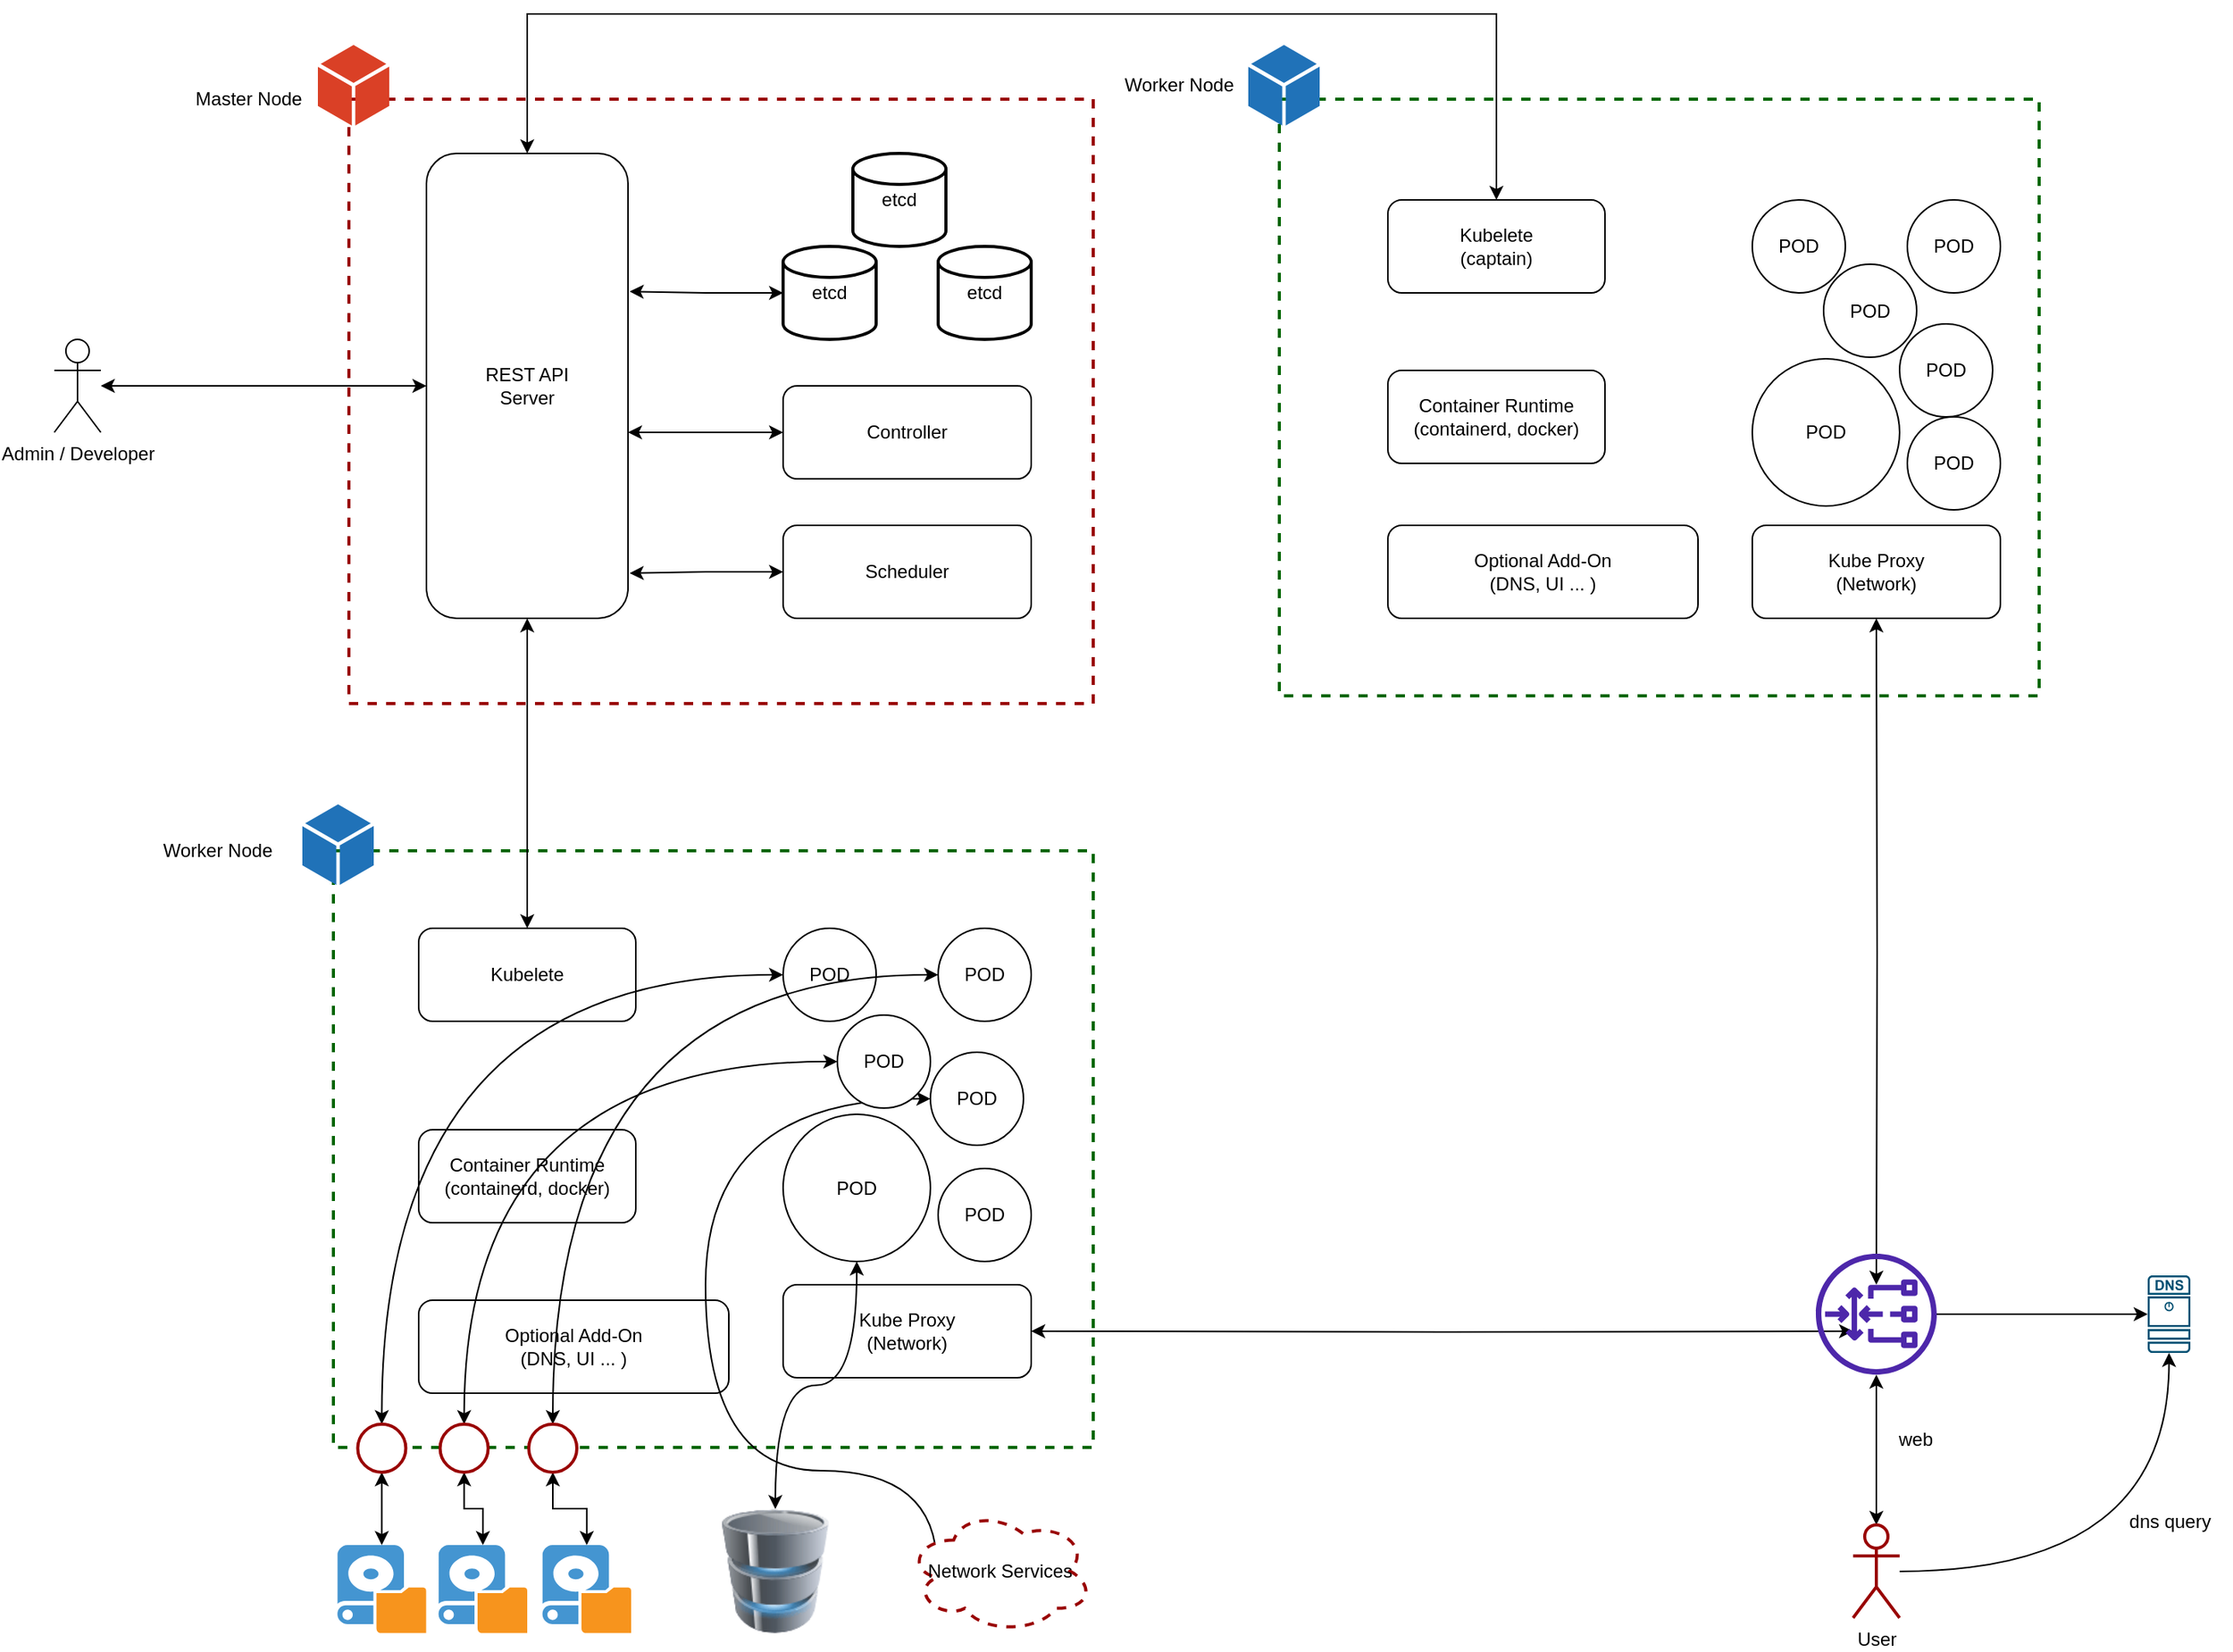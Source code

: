 <mxfile version="20.8.23" type="github">
  <diagram name="Page-1" id="ukKyKLST96498xERXSJ_">
    <mxGraphModel dx="2084" dy="1131" grid="1" gridSize="10" guides="1" tooltips="1" connect="1" arrows="1" fold="1" page="1" pageScale="1" pageWidth="850" pageHeight="1100" math="0" shadow="0">
      <root>
        <mxCell id="0" />
        <mxCell id="1" parent="0" />
        <mxCell id="xMQvgZcSoM9SY5ONmAcD-49" value="" style="rounded=0;whiteSpace=wrap;html=1;dashed=1;strokeWidth=2;strokeColor=#006600;" vertex="1" parent="1">
          <mxGeometry x="30" y="620" width="490" height="385" as="geometry" />
        </mxCell>
        <mxCell id="xMQvgZcSoM9SY5ONmAcD-47" value="" style="rounded=0;whiteSpace=wrap;html=1;dashed=1;strokeWidth=2;strokeColor=#006600;" vertex="1" parent="1">
          <mxGeometry x="640" y="135" width="490" height="385" as="geometry" />
        </mxCell>
        <mxCell id="xMQvgZcSoM9SY5ONmAcD-45" value="" style="rounded=0;whiteSpace=wrap;html=1;dashed=1;strokeWidth=2;strokeColor=#990000;" vertex="1" parent="1">
          <mxGeometry x="40" y="135" width="480" height="390" as="geometry" />
        </mxCell>
        <mxCell id="xMQvgZcSoM9SY5ONmAcD-24" style="edgeStyle=orthogonalEdgeStyle;rounded=0;orthogonalLoop=1;jettySize=auto;html=1;entryX=0.5;entryY=0;entryDx=0;entryDy=0;startArrow=classic;startFill=1;" edge="1" parent="1" source="xMQvgZcSoM9SY5ONmAcD-1" target="xMQvgZcSoM9SY5ONmAcD-11">
          <mxGeometry relative="1" as="geometry" />
        </mxCell>
        <mxCell id="xMQvgZcSoM9SY5ONmAcD-34" style="edgeStyle=orthogonalEdgeStyle;rounded=0;orthogonalLoop=1;jettySize=auto;html=1;entryX=0.5;entryY=0;entryDx=0;entryDy=0;startArrow=classic;startFill=1;" edge="1" parent="1" source="xMQvgZcSoM9SY5ONmAcD-1" target="xMQvgZcSoM9SY5ONmAcD-25">
          <mxGeometry relative="1" as="geometry">
            <Array as="points">
              <mxPoint x="155" y="80" />
              <mxPoint x="780" y="80" />
            </Array>
          </mxGeometry>
        </mxCell>
        <mxCell id="xMQvgZcSoM9SY5ONmAcD-1" value="REST API&lt;br&gt;Server" style="rounded=1;whiteSpace=wrap;html=1;" vertex="1" parent="1">
          <mxGeometry x="90" y="170" width="130" height="300" as="geometry" />
        </mxCell>
        <mxCell id="xMQvgZcSoM9SY5ONmAcD-21" style="edgeStyle=orthogonalEdgeStyle;rounded=0;orthogonalLoop=1;jettySize=auto;html=1;entryX=1;entryY=0.6;entryDx=0;entryDy=0;entryPerimeter=0;startArrow=classic;startFill=1;" edge="1" parent="1" source="xMQvgZcSoM9SY5ONmAcD-2" target="xMQvgZcSoM9SY5ONmAcD-1">
          <mxGeometry relative="1" as="geometry" />
        </mxCell>
        <mxCell id="xMQvgZcSoM9SY5ONmAcD-2" value="Controller" style="rounded=1;whiteSpace=wrap;html=1;" vertex="1" parent="1">
          <mxGeometry x="320" y="320" width="160" height="60" as="geometry" />
        </mxCell>
        <mxCell id="xMQvgZcSoM9SY5ONmAcD-22" style="edgeStyle=orthogonalEdgeStyle;rounded=0;orthogonalLoop=1;jettySize=auto;html=1;entryX=1.008;entryY=0.903;entryDx=0;entryDy=0;entryPerimeter=0;startArrow=classic;startFill=1;" edge="1" parent="1" source="xMQvgZcSoM9SY5ONmAcD-3" target="xMQvgZcSoM9SY5ONmAcD-1">
          <mxGeometry relative="1" as="geometry" />
        </mxCell>
        <mxCell id="xMQvgZcSoM9SY5ONmAcD-3" value="Scheduler" style="rounded=1;whiteSpace=wrap;html=1;" vertex="1" parent="1">
          <mxGeometry x="320" y="410" width="160" height="60" as="geometry" />
        </mxCell>
        <mxCell id="xMQvgZcSoM9SY5ONmAcD-23" style="edgeStyle=orthogonalEdgeStyle;rounded=0;orthogonalLoop=1;jettySize=auto;html=1;entryX=1.008;entryY=0.297;entryDx=0;entryDy=0;entryPerimeter=0;startArrow=classic;startFill=1;" edge="1" parent="1" source="xMQvgZcSoM9SY5ONmAcD-5" target="xMQvgZcSoM9SY5ONmAcD-1">
          <mxGeometry relative="1" as="geometry" />
        </mxCell>
        <mxCell id="xMQvgZcSoM9SY5ONmAcD-5" value="etcd" style="strokeWidth=2;html=1;shape=mxgraph.flowchart.database;whiteSpace=wrap;" vertex="1" parent="1">
          <mxGeometry x="320" y="230" width="60" height="60" as="geometry" />
        </mxCell>
        <mxCell id="xMQvgZcSoM9SY5ONmAcD-6" value="etcd" style="strokeWidth=2;html=1;shape=mxgraph.flowchart.database;whiteSpace=wrap;" vertex="1" parent="1">
          <mxGeometry x="420" y="230" width="60" height="60" as="geometry" />
        </mxCell>
        <mxCell id="xMQvgZcSoM9SY5ONmAcD-7" value="etcd" style="strokeWidth=2;html=1;shape=mxgraph.flowchart.database;whiteSpace=wrap;" vertex="1" parent="1">
          <mxGeometry x="365" y="170" width="60" height="60" as="geometry" />
        </mxCell>
        <mxCell id="xMQvgZcSoM9SY5ONmAcD-11" value="Kubelete" style="rounded=1;whiteSpace=wrap;html=1;" vertex="1" parent="1">
          <mxGeometry x="85" y="670" width="140" height="60" as="geometry" />
        </mxCell>
        <mxCell id="xMQvgZcSoM9SY5ONmAcD-12" value="Container Runtime (containerd, docker)" style="rounded=1;whiteSpace=wrap;html=1;" vertex="1" parent="1">
          <mxGeometry x="85" y="800" width="140" height="60" as="geometry" />
        </mxCell>
        <mxCell id="xMQvgZcSoM9SY5ONmAcD-13" value="Optional Add-On&lt;br&gt;(DNS, UI ... )" style="rounded=1;whiteSpace=wrap;html=1;" vertex="1" parent="1">
          <mxGeometry x="85" y="910" width="200" height="60" as="geometry" />
        </mxCell>
        <mxCell id="xMQvgZcSoM9SY5ONmAcD-14" value="Kube Proxy &lt;br&gt;(Network)" style="rounded=1;whiteSpace=wrap;html=1;" vertex="1" parent="1">
          <mxGeometry x="320" y="900" width="160" height="60" as="geometry" />
        </mxCell>
        <mxCell id="xMQvgZcSoM9SY5ONmAcD-83" style="edgeStyle=orthogonalEdgeStyle;curved=1;rounded=0;orthogonalLoop=1;jettySize=auto;html=1;entryX=0.5;entryY=0;entryDx=0;entryDy=0;startArrow=classic;startFill=1;" edge="1" parent="1" source="xMQvgZcSoM9SY5ONmAcD-15" target="xMQvgZcSoM9SY5ONmAcD-76">
          <mxGeometry relative="1" as="geometry" />
        </mxCell>
        <mxCell id="xMQvgZcSoM9SY5ONmAcD-15" value="POD" style="ellipse;whiteSpace=wrap;html=1;aspect=fixed;" vertex="1" parent="1">
          <mxGeometry x="320" y="670" width="60" height="60" as="geometry" />
        </mxCell>
        <mxCell id="xMQvgZcSoM9SY5ONmAcD-86" style="edgeStyle=orthogonalEdgeStyle;curved=1;rounded=0;orthogonalLoop=1;jettySize=auto;html=1;startArrow=classic;startFill=1;" edge="1" parent="1" source="xMQvgZcSoM9SY5ONmAcD-16" target="xMQvgZcSoM9SY5ONmAcD-79">
          <mxGeometry relative="1" as="geometry" />
        </mxCell>
        <mxCell id="xMQvgZcSoM9SY5ONmAcD-16" value="POD" style="ellipse;whiteSpace=wrap;html=1;aspect=fixed;" vertex="1" parent="1">
          <mxGeometry x="420" y="670" width="60" height="60" as="geometry" />
        </mxCell>
        <mxCell id="xMQvgZcSoM9SY5ONmAcD-88" style="edgeStyle=orthogonalEdgeStyle;curved=1;rounded=0;orthogonalLoop=1;jettySize=auto;html=1;entryX=0.16;entryY=0.55;entryDx=0;entryDy=0;entryPerimeter=0;startArrow=classic;startFill=1;" edge="1" parent="1" source="xMQvgZcSoM9SY5ONmAcD-18" target="xMQvgZcSoM9SY5ONmAcD-71">
          <mxGeometry relative="1" as="geometry">
            <Array as="points">
              <mxPoint x="270" y="780" />
              <mxPoint x="270" y="1020" />
              <mxPoint x="419" y="1020" />
            </Array>
          </mxGeometry>
        </mxCell>
        <mxCell id="xMQvgZcSoM9SY5ONmAcD-18" value="POD" style="ellipse;whiteSpace=wrap;html=1;aspect=fixed;" vertex="1" parent="1">
          <mxGeometry x="415" y="750" width="60" height="60" as="geometry" />
        </mxCell>
        <mxCell id="xMQvgZcSoM9SY5ONmAcD-84" style="edgeStyle=orthogonalEdgeStyle;curved=1;rounded=0;orthogonalLoop=1;jettySize=auto;html=1;entryX=0.5;entryY=0;entryDx=0;entryDy=0;startArrow=classic;startFill=1;" edge="1" parent="1" source="xMQvgZcSoM9SY5ONmAcD-19" target="xMQvgZcSoM9SY5ONmAcD-78">
          <mxGeometry relative="1" as="geometry" />
        </mxCell>
        <mxCell id="xMQvgZcSoM9SY5ONmAcD-19" value="POD" style="ellipse;whiteSpace=wrap;html=1;aspect=fixed;" vertex="1" parent="1">
          <mxGeometry x="355" y="726" width="60" height="60" as="geometry" />
        </mxCell>
        <mxCell id="xMQvgZcSoM9SY5ONmAcD-25" value="Kubelete&lt;br&gt;(captain)" style="rounded=1;whiteSpace=wrap;html=1;" vertex="1" parent="1">
          <mxGeometry x="710" y="200" width="140" height="60" as="geometry" />
        </mxCell>
        <mxCell id="xMQvgZcSoM9SY5ONmAcD-26" value="Container Runtime (containerd, docker)" style="rounded=1;whiteSpace=wrap;html=1;" vertex="1" parent="1">
          <mxGeometry x="710" y="310" width="140" height="60" as="geometry" />
        </mxCell>
        <mxCell id="xMQvgZcSoM9SY5ONmAcD-27" value="Optional Add-On&lt;br style=&quot;border-color: var(--border-color);&quot;&gt;(DNS, UI ... )" style="rounded=1;whiteSpace=wrap;html=1;" vertex="1" parent="1">
          <mxGeometry x="710" y="410" width="200" height="60" as="geometry" />
        </mxCell>
        <mxCell id="xMQvgZcSoM9SY5ONmAcD-28" value="Kube Proxy &lt;br&gt;(Network)" style="rounded=1;whiteSpace=wrap;html=1;" vertex="1" parent="1">
          <mxGeometry x="945" y="410" width="160" height="60" as="geometry" />
        </mxCell>
        <mxCell id="xMQvgZcSoM9SY5ONmAcD-29" value="POD" style="ellipse;whiteSpace=wrap;html=1;aspect=fixed;" vertex="1" parent="1">
          <mxGeometry x="945" y="200" width="60" height="60" as="geometry" />
        </mxCell>
        <mxCell id="xMQvgZcSoM9SY5ONmAcD-30" value="POD" style="ellipse;whiteSpace=wrap;html=1;aspect=fixed;" vertex="1" parent="1">
          <mxGeometry x="1045" y="200" width="60" height="60" as="geometry" />
        </mxCell>
        <mxCell id="xMQvgZcSoM9SY5ONmAcD-31" value="POD" style="ellipse;whiteSpace=wrap;html=1;aspect=fixed;" vertex="1" parent="1">
          <mxGeometry x="945" y="302.5" width="95" height="95" as="geometry" />
        </mxCell>
        <mxCell id="xMQvgZcSoM9SY5ONmAcD-32" value="POD" style="ellipse;whiteSpace=wrap;html=1;aspect=fixed;" vertex="1" parent="1">
          <mxGeometry x="1045" y="340" width="60" height="60" as="geometry" />
        </mxCell>
        <mxCell id="xMQvgZcSoM9SY5ONmAcD-33" value="POD" style="ellipse;whiteSpace=wrap;html=1;aspect=fixed;" vertex="1" parent="1">
          <mxGeometry x="991" y="241.5" width="60" height="60" as="geometry" />
        </mxCell>
        <mxCell id="xMQvgZcSoM9SY5ONmAcD-41" style="edgeStyle=orthogonalEdgeStyle;rounded=0;orthogonalLoop=1;jettySize=auto;html=1;entryX=1;entryY=0.5;entryDx=0;entryDy=0;startArrow=classic;startFill=1;" edge="1" parent="1" target="xMQvgZcSoM9SY5ONmAcD-14">
          <mxGeometry relative="1" as="geometry">
            <mxPoint x="1010" y="930" as="sourcePoint" />
          </mxGeometry>
        </mxCell>
        <mxCell id="xMQvgZcSoM9SY5ONmAcD-42" style="edgeStyle=orthogonalEdgeStyle;rounded=0;orthogonalLoop=1;jettySize=auto;html=1;entryX=0.5;entryY=1;entryDx=0;entryDy=0;startArrow=classic;startFill=1;" edge="1" parent="1" target="xMQvgZcSoM9SY5ONmAcD-28">
          <mxGeometry relative="1" as="geometry">
            <mxPoint x="1025" y="900" as="sourcePoint" />
          </mxGeometry>
        </mxCell>
        <mxCell id="xMQvgZcSoM9SY5ONmAcD-40" style="edgeStyle=orthogonalEdgeStyle;rounded=0;orthogonalLoop=1;jettySize=auto;html=1;entryX=0;entryY=0.5;entryDx=0;entryDy=0;startArrow=classic;startFill=1;" edge="1" parent="1" source="xMQvgZcSoM9SY5ONmAcD-39" target="xMQvgZcSoM9SY5ONmAcD-1">
          <mxGeometry relative="1" as="geometry" />
        </mxCell>
        <mxCell id="xMQvgZcSoM9SY5ONmAcD-39" value="Admin / Developer" style="shape=umlActor;verticalLabelPosition=bottom;verticalAlign=top;html=1;outlineConnect=0;" vertex="1" parent="1">
          <mxGeometry x="-150" y="290" width="30" height="60" as="geometry" />
        </mxCell>
        <mxCell id="xMQvgZcSoM9SY5ONmAcD-48" value="POD" style="ellipse;whiteSpace=wrap;html=1;aspect=fixed;" vertex="1" parent="1">
          <mxGeometry x="1040" y="280" width="60" height="60" as="geometry" />
        </mxCell>
        <mxCell id="xMQvgZcSoM9SY5ONmAcD-85" style="edgeStyle=orthogonalEdgeStyle;curved=1;rounded=0;orthogonalLoop=1;jettySize=auto;html=1;entryX=0.5;entryY=0;entryDx=0;entryDy=0;startArrow=classic;startFill=1;" edge="1" parent="1" source="xMQvgZcSoM9SY5ONmAcD-50" target="xMQvgZcSoM9SY5ONmAcD-68">
          <mxGeometry relative="1" as="geometry" />
        </mxCell>
        <mxCell id="xMQvgZcSoM9SY5ONmAcD-50" value="POD" style="ellipse;whiteSpace=wrap;html=1;aspect=fixed;" vertex="1" parent="1">
          <mxGeometry x="320" y="790" width="95" height="95" as="geometry" />
        </mxCell>
        <mxCell id="xMQvgZcSoM9SY5ONmAcD-51" value="POD" style="ellipse;whiteSpace=wrap;html=1;aspect=fixed;" vertex="1" parent="1">
          <mxGeometry x="420" y="825" width="60" height="60" as="geometry" />
        </mxCell>
        <mxCell id="xMQvgZcSoM9SY5ONmAcD-52" value="" style="sketch=0;pointerEvents=1;shadow=0;dashed=0;html=1;strokeColor=none;labelPosition=center;verticalLabelPosition=bottom;verticalAlign=top;outlineConnect=0;align=center;shape=mxgraph.office.concepts.node_generic;fillColor=#2072B8;strokeWidth=2;" vertex="1" parent="1">
          <mxGeometry x="10" y="590" width="46" height="52" as="geometry" />
        </mxCell>
        <mxCell id="xMQvgZcSoM9SY5ONmAcD-53" value="" style="sketch=0;pointerEvents=1;shadow=0;dashed=0;html=1;strokeColor=none;labelPosition=center;verticalLabelPosition=bottom;verticalAlign=top;outlineConnect=0;align=center;shape=mxgraph.office.concepts.node_generic;fillColor=#DA4026;strokeWidth=2;" vertex="1" parent="1">
          <mxGeometry x="20" y="100" width="46" height="52" as="geometry" />
        </mxCell>
        <mxCell id="xMQvgZcSoM9SY5ONmAcD-55" value="" style="sketch=0;pointerEvents=1;shadow=0;dashed=0;html=1;strokeColor=none;labelPosition=center;verticalLabelPosition=bottom;verticalAlign=top;outlineConnect=0;align=center;shape=mxgraph.office.concepts.node_generic;fillColor=#2072B8;strokeWidth=2;" vertex="1" parent="1">
          <mxGeometry x="620" y="100" width="46" height="52" as="geometry" />
        </mxCell>
        <mxCell id="xMQvgZcSoM9SY5ONmAcD-56" value="Master Node" style="text;html=1;align=center;verticalAlign=middle;resizable=0;points=[];autosize=1;strokeColor=none;fillColor=none;" vertex="1" parent="1">
          <mxGeometry x="-70" y="120" width="90" height="30" as="geometry" />
        </mxCell>
        <mxCell id="xMQvgZcSoM9SY5ONmAcD-57" value="Worker Node" style="text;html=1;align=center;verticalAlign=middle;resizable=0;points=[];autosize=1;strokeColor=none;fillColor=none;" vertex="1" parent="1">
          <mxGeometry x="-90" y="605" width="90" height="30" as="geometry" />
        </mxCell>
        <mxCell id="xMQvgZcSoM9SY5ONmAcD-58" value="Worker Node" style="text;html=1;align=center;verticalAlign=middle;resizable=0;points=[];autosize=1;strokeColor=none;fillColor=none;" vertex="1" parent="1">
          <mxGeometry x="530" y="111" width="90" height="30" as="geometry" />
        </mxCell>
        <mxCell id="xMQvgZcSoM9SY5ONmAcD-59" value="" style="shape=image;html=1;verticalAlign=top;verticalLabelPosition=bottom;labelBackgroundColor=#ffffff;imageAspect=0;aspect=fixed;image=https://cdn4.iconfinder.com/data/icons/transportation-190/1000/transportation_png_new_pt_collection_boat_pt_boat-128.png;dashed=1;strokeColor=#990000;strokeWidth=2;" vertex="1" parent="1">
          <mxGeometry x="211" y="700" width="128" height="128" as="geometry" />
        </mxCell>
        <mxCell id="xMQvgZcSoM9SY5ONmAcD-60" value="" style="shape=image;html=1;verticalAlign=top;verticalLabelPosition=bottom;labelBackgroundColor=#ffffff;imageAspect=0;aspect=fixed;image=https://cdn4.iconfinder.com/data/icons/transportation-190/1000/transportation_png_new_pt_collection_boat_pt_boat-128.png;dashed=1;strokeColor=#990000;strokeWidth=2;" vertex="1" parent="1">
          <mxGeometry x="840" y="230" width="128" height="128" as="geometry" />
        </mxCell>
        <mxCell id="xMQvgZcSoM9SY5ONmAcD-63" value="" style="shape=image;html=1;verticalAlign=top;verticalLabelPosition=bottom;labelBackgroundColor=#ffffff;imageAspect=0;aspect=fixed;image=https://cdn2.iconfinder.com/data/icons/maki/100/warehouse-128.png;dashed=1;strokeColor=#990000;strokeWidth=2;" vertex="1" parent="1">
          <mxGeometry x="216" y="120" width="128" height="128" as="geometry" />
        </mxCell>
        <mxCell id="xMQvgZcSoM9SY5ONmAcD-64" value="" style="shape=image;html=1;verticalAlign=top;verticalLabelPosition=bottom;labelBackgroundColor=#ffffff;imageAspect=0;aspect=fixed;image=https://cdn3.iconfinder.com/data/icons/arrows-set-12/512/reset-128.png;dashed=1;strokeColor=#990000;strokeWidth=2;" vertex="1" parent="1">
          <mxGeometry x="376" y="220" width="48" height="48" as="geometry" />
        </mxCell>
        <mxCell id="xMQvgZcSoM9SY5ONmAcD-82" style="edgeStyle=orthogonalEdgeStyle;rounded=0;orthogonalLoop=1;jettySize=auto;html=1;entryX=0.5;entryY=1;entryDx=0;entryDy=0;startArrow=classic;startFill=1;" edge="1" parent="1" source="xMQvgZcSoM9SY5ONmAcD-65" target="xMQvgZcSoM9SY5ONmAcD-76">
          <mxGeometry relative="1" as="geometry" />
        </mxCell>
        <mxCell id="xMQvgZcSoM9SY5ONmAcD-65" value="" style="shadow=0;dashed=0;html=1;strokeColor=none;fillColor=#4495D1;labelPosition=center;verticalLabelPosition=bottom;verticalAlign=top;align=center;outlineConnect=0;shape=mxgraph.veeam.local_disk;strokeWidth=2;" vertex="1" parent="1">
          <mxGeometry x="32.6" y="1068" width="57.2" height="56.8" as="geometry" />
        </mxCell>
        <mxCell id="xMQvgZcSoM9SY5ONmAcD-80" style="edgeStyle=orthogonalEdgeStyle;rounded=0;orthogonalLoop=1;jettySize=auto;html=1;entryX=0.5;entryY=1;entryDx=0;entryDy=0;startArrow=classic;startFill=1;" edge="1" parent="1" source="xMQvgZcSoM9SY5ONmAcD-66" target="xMQvgZcSoM9SY5ONmAcD-78">
          <mxGeometry relative="1" as="geometry" />
        </mxCell>
        <mxCell id="xMQvgZcSoM9SY5ONmAcD-66" value="" style="shadow=0;dashed=0;html=1;strokeColor=none;fillColor=#4495D1;labelPosition=center;verticalLabelPosition=bottom;verticalAlign=top;align=center;outlineConnect=0;shape=mxgraph.veeam.local_disk;strokeWidth=2;" vertex="1" parent="1">
          <mxGeometry x="97.8" y="1068" width="57.2" height="56.8" as="geometry" />
        </mxCell>
        <mxCell id="xMQvgZcSoM9SY5ONmAcD-81" style="edgeStyle=orthogonalEdgeStyle;rounded=0;orthogonalLoop=1;jettySize=auto;html=1;entryX=0.5;entryY=1;entryDx=0;entryDy=0;startArrow=classic;startFill=1;" edge="1" parent="1" source="xMQvgZcSoM9SY5ONmAcD-67" target="xMQvgZcSoM9SY5ONmAcD-79">
          <mxGeometry relative="1" as="geometry" />
        </mxCell>
        <mxCell id="xMQvgZcSoM9SY5ONmAcD-67" value="" style="shadow=0;dashed=0;html=1;strokeColor=none;fillColor=#4495D1;labelPosition=center;verticalLabelPosition=bottom;verticalAlign=top;align=center;outlineConnect=0;shape=mxgraph.veeam.local_disk;strokeWidth=2;" vertex="1" parent="1">
          <mxGeometry x="164.8" y="1068" width="57.2" height="56.8" as="geometry" />
        </mxCell>
        <mxCell id="xMQvgZcSoM9SY5ONmAcD-68" value="" style="image;html=1;image=img/lib/clip_art/computers/Database_128x128.png;dashed=1;strokeColor=#990000;strokeWidth=2;" vertex="1" parent="1">
          <mxGeometry x="275" y="1044.8" width="80" height="80" as="geometry" />
        </mxCell>
        <mxCell id="xMQvgZcSoM9SY5ONmAcD-92" style="edgeStyle=orthogonalEdgeStyle;curved=1;rounded=0;orthogonalLoop=1;jettySize=auto;html=1;entryX=0;entryY=0.5;entryDx=0;entryDy=0;entryPerimeter=0;startArrow=none;startFill=0;" edge="1" parent="1" source="xMQvgZcSoM9SY5ONmAcD-70" target="xMQvgZcSoM9SY5ONmAcD-89">
          <mxGeometry relative="1" as="geometry" />
        </mxCell>
        <mxCell id="xMQvgZcSoM9SY5ONmAcD-70" value="" style="sketch=0;outlineConnect=0;fontColor=#232F3E;gradientColor=none;fillColor=#4D27AA;strokeColor=none;dashed=0;verticalLabelPosition=bottom;verticalAlign=top;align=center;html=1;fontSize=12;fontStyle=0;aspect=fixed;pointerEvents=1;shape=mxgraph.aws4.gateway_load_balancer;strokeWidth=2;" vertex="1" parent="1">
          <mxGeometry x="986" y="880" width="78" height="78" as="geometry" />
        </mxCell>
        <mxCell id="xMQvgZcSoM9SY5ONmAcD-71" value="Network Services" style="ellipse;shape=cloud;whiteSpace=wrap;html=1;dashed=1;strokeColor=#990000;strokeWidth=2;" vertex="1" parent="1">
          <mxGeometry x="400" y="1044.8" width="120" height="80" as="geometry" />
        </mxCell>
        <mxCell id="xMQvgZcSoM9SY5ONmAcD-76" value="" style="ellipse;whiteSpace=wrap;html=1;aspect=fixed;strokeColor=#990000;strokeWidth=2;" vertex="1" parent="1">
          <mxGeometry x="45.7" y="990" width="31" height="31" as="geometry" />
        </mxCell>
        <mxCell id="xMQvgZcSoM9SY5ONmAcD-78" value="" style="ellipse;whiteSpace=wrap;html=1;aspect=fixed;strokeColor=#990000;strokeWidth=2;" vertex="1" parent="1">
          <mxGeometry x="98.8" y="990" width="31" height="31" as="geometry" />
        </mxCell>
        <mxCell id="xMQvgZcSoM9SY5ONmAcD-79" value="" style="ellipse;whiteSpace=wrap;html=1;aspect=fixed;strokeColor=#990000;strokeWidth=2;" vertex="1" parent="1">
          <mxGeometry x="156" y="990" width="31" height="31" as="geometry" />
        </mxCell>
        <mxCell id="xMQvgZcSoM9SY5ONmAcD-89" value="" style="sketch=0;points=[[0.015,0.015,0],[0.985,0.015,0],[0.985,0.985,0],[0.015,0.985,0],[0.25,0,0],[0.5,0,0],[0.75,0,0],[1,0.25,0],[1,0.5,0],[1,0.75,0],[0.75,1,0],[0.5,1,0],[0.25,1,0],[0,0.75,0],[0,0.5,0],[0,0.25,0]];verticalLabelPosition=bottom;html=1;verticalAlign=top;aspect=fixed;align=center;pointerEvents=1;shape=mxgraph.cisco19.dns_server;fillColor=#005073;strokeColor=none;strokeWidth=2;" vertex="1" parent="1">
          <mxGeometry x="1200" y="894" width="27.5" height="50" as="geometry" />
        </mxCell>
        <mxCell id="xMQvgZcSoM9SY5ONmAcD-91" style="edgeStyle=orthogonalEdgeStyle;curved=1;rounded=0;orthogonalLoop=1;jettySize=auto;html=1;entryX=0.5;entryY=1;entryDx=0;entryDy=0;entryPerimeter=0;startArrow=none;startFill=0;" edge="1" parent="1" source="xMQvgZcSoM9SY5ONmAcD-90" target="xMQvgZcSoM9SY5ONmAcD-89">
          <mxGeometry relative="1" as="geometry" />
        </mxCell>
        <mxCell id="xMQvgZcSoM9SY5ONmAcD-93" style="edgeStyle=orthogonalEdgeStyle;curved=1;rounded=0;orthogonalLoop=1;jettySize=auto;html=1;startArrow=classic;startFill=1;" edge="1" parent="1" source="xMQvgZcSoM9SY5ONmAcD-90" target="xMQvgZcSoM9SY5ONmAcD-70">
          <mxGeometry relative="1" as="geometry" />
        </mxCell>
        <mxCell id="xMQvgZcSoM9SY5ONmAcD-90" value="User" style="shape=umlActor;verticalLabelPosition=bottom;verticalAlign=top;html=1;outlineConnect=0;strokeColor=#990000;strokeWidth=2;" vertex="1" parent="1">
          <mxGeometry x="1010" y="1055" width="30" height="60" as="geometry" />
        </mxCell>
        <mxCell id="xMQvgZcSoM9SY5ONmAcD-94" value="dns query" style="text;html=1;align=center;verticalAlign=middle;resizable=0;points=[];autosize=1;strokeColor=none;fillColor=none;" vertex="1" parent="1">
          <mxGeometry x="1173.75" y="1038" width="80" height="30" as="geometry" />
        </mxCell>
        <mxCell id="xMQvgZcSoM9SY5ONmAcD-95" value="web" style="text;html=1;align=center;verticalAlign=middle;resizable=0;points=[];autosize=1;strokeColor=none;fillColor=none;" vertex="1" parent="1">
          <mxGeometry x="1025" y="985" width="50" height="30" as="geometry" />
        </mxCell>
      </root>
    </mxGraphModel>
  </diagram>
</mxfile>
